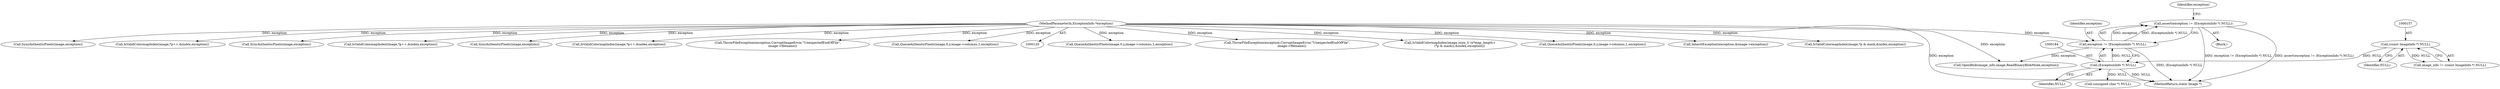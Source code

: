 digraph "0_ImageMagick_73fb0aac5b958521e1511e179ecc0ad49f70ebaf@API" {
"1000180" [label="(Call,assert(exception != (ExceptionInfo *) NULL))"];
"1000181" [label="(Call,exception != (ExceptionInfo *) NULL)"];
"1000122" [label="(MethodParameterIn,ExceptionInfo *exception)"];
"1000183" [label="(Call,(ExceptionInfo *) NULL)"];
"1000156" [label="(Call,(const ImageInfo *) NULL)"];
"1000180" [label="(Call,assert(exception != (ExceptionInfo *) NULL))"];
"1001641" [label="(Call,QueueAuthenticPixels(image,0,y,image->columns,1,exception))"];
"1000411" [label="(Call,ThrowFileException(exception,CorruptImageError,\"UnexpectedEndOfFile\",\n          image->filename))"];
"1000123" [label="(Block,)"];
"1001215" [label="(Call,IsValidColormapIndex(image,(size_t) (x*map_length+\n                    (*p & mask)),&index,exception))"];
"1001547" [label="(Call,QueueAuthenticPixels(image,0,y,image->columns,1,exception))"];
"1000181" [label="(Call,exception != (ExceptionInfo *) NULL)"];
"1001936" [label="(MethodReturn,static Image *)"];
"1000189" [label="(Identifier,exception)"];
"1000600" [label="(Call,InheritException(exception,&image->exception))"];
"1000198" [label="(Call,OpenBlob(image_info,image,ReadBinaryBlobMode,exception))"];
"1001160" [label="(Call,IsValidColormapIndex(image,*p & mask,&index,exception))"];
"1000156" [label="(Call,(const ImageInfo *) NULL)"];
"1000185" [label="(Identifier,NULL)"];
"1000421" [label="(Call,(unsigned char *) NULL)"];
"1001356" [label="(Call,SyncAuthenticPixels(image,exception))"];
"1001719" [label="(Call,IsValidColormapIndex(image,*p++,&index,exception))"];
"1001589" [label="(Call,SyncAuthenticPixels(image,exception))"];
"1000158" [label="(Identifier,NULL)"];
"1001696" [label="(Call,IsValidColormapIndex(image,*p++,&index,exception))"];
"1000182" [label="(Identifier,exception)"];
"1001759" [label="(Call,SyncAuthenticPixels(image,exception))"];
"1000183" [label="(Call,(ExceptionInfo *) NULL)"];
"1001673" [label="(Call,IsValidColormapIndex(image,*p++,&index,exception))"];
"1000122" [label="(MethodParameterIn,ExceptionInfo *exception)"];
"1001829" [label="(Call,ThrowFileException(exception,CorruptImageError,\"UnexpectedEndOfFile\",\n          image->filename))"];
"1000154" [label="(Call,image_info != (const ImageInfo *) NULL)"];
"1001292" [label="(Call,QueueAuthenticPixels(image,0,y,image->columns,1,exception))"];
"1000180" -> "1000123"  [label="AST: "];
"1000180" -> "1000181"  [label="CFG: "];
"1000181" -> "1000180"  [label="AST: "];
"1000189" -> "1000180"  [label="CFG: "];
"1000180" -> "1001936"  [label="DDG: exception != (ExceptionInfo *) NULL"];
"1000180" -> "1001936"  [label="DDG: assert(exception != (ExceptionInfo *) NULL)"];
"1000181" -> "1000180"  [label="DDG: exception"];
"1000181" -> "1000180"  [label="DDG: (ExceptionInfo *) NULL"];
"1000181" -> "1000183"  [label="CFG: "];
"1000182" -> "1000181"  [label="AST: "];
"1000183" -> "1000181"  [label="AST: "];
"1000181" -> "1001936"  [label="DDG: (ExceptionInfo *) NULL"];
"1000122" -> "1000181"  [label="DDG: exception"];
"1000183" -> "1000181"  [label="DDG: NULL"];
"1000181" -> "1000198"  [label="DDG: exception"];
"1000122" -> "1000120"  [label="AST: "];
"1000122" -> "1001936"  [label="DDG: exception"];
"1000122" -> "1000198"  [label="DDG: exception"];
"1000122" -> "1000411"  [label="DDG: exception"];
"1000122" -> "1000600"  [label="DDG: exception"];
"1000122" -> "1001160"  [label="DDG: exception"];
"1000122" -> "1001215"  [label="DDG: exception"];
"1000122" -> "1001292"  [label="DDG: exception"];
"1000122" -> "1001356"  [label="DDG: exception"];
"1000122" -> "1001547"  [label="DDG: exception"];
"1000122" -> "1001589"  [label="DDG: exception"];
"1000122" -> "1001641"  [label="DDG: exception"];
"1000122" -> "1001673"  [label="DDG: exception"];
"1000122" -> "1001696"  [label="DDG: exception"];
"1000122" -> "1001719"  [label="DDG: exception"];
"1000122" -> "1001759"  [label="DDG: exception"];
"1000122" -> "1001829"  [label="DDG: exception"];
"1000183" -> "1000185"  [label="CFG: "];
"1000184" -> "1000183"  [label="AST: "];
"1000185" -> "1000183"  [label="AST: "];
"1000183" -> "1001936"  [label="DDG: NULL"];
"1000156" -> "1000183"  [label="DDG: NULL"];
"1000183" -> "1000421"  [label="DDG: NULL"];
"1000156" -> "1000154"  [label="AST: "];
"1000156" -> "1000158"  [label="CFG: "];
"1000157" -> "1000156"  [label="AST: "];
"1000158" -> "1000156"  [label="AST: "];
"1000154" -> "1000156"  [label="CFG: "];
"1000156" -> "1000154"  [label="DDG: NULL"];
}
